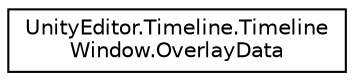 digraph "Graphical Class Hierarchy"
{
 // LATEX_PDF_SIZE
  edge [fontname="Helvetica",fontsize="10",labelfontname="Helvetica",labelfontsize="10"];
  node [fontname="Helvetica",fontsize="10",shape=record];
  rankdir="LR";
  Node0 [label="UnityEditor.Timeline.Timeline\lWindow.OverlayData",height=0.2,width=0.4,color="black", fillcolor="white", style="filled",URL="$struct_unity_editor_1_1_timeline_1_1_timeline_window_1_1_overlay_data.html",tooltip=" "];
}
